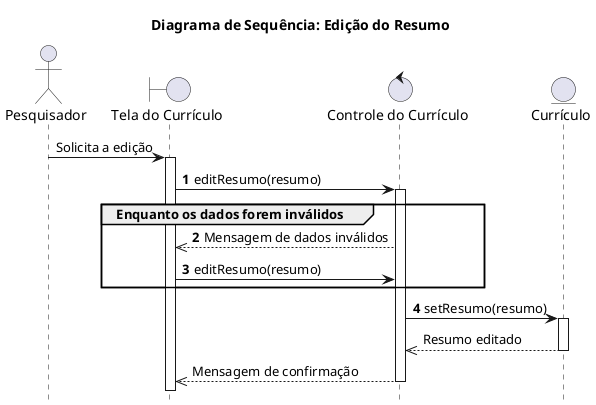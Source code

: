 @startuml diaSeqEditarResumo
title "Diagrama de Sequência: Edição do Resumo"
hide footbox

actor Pesquisador as user
boundary "Tela do Currículo" as uiRE 
control "Controle do Currículo" as contRE 
entity "Currículo" as res

user -> uiRE ++: Solicita a edição

autonumber
uiRE -> contRE ++: editResumo(resumo)

group Enquanto os dados forem inválidos
contRE -->> uiRE: Mensagem de dados inválidos
uiRE -> contRE: editResumo(resumo)
end

contRE -> res ++: setResumo(resumo)

autonumber stop
res -->> contRE --: Resumo editado
contRE -->> uiRE --: Mensagem de confirmação

@enduml